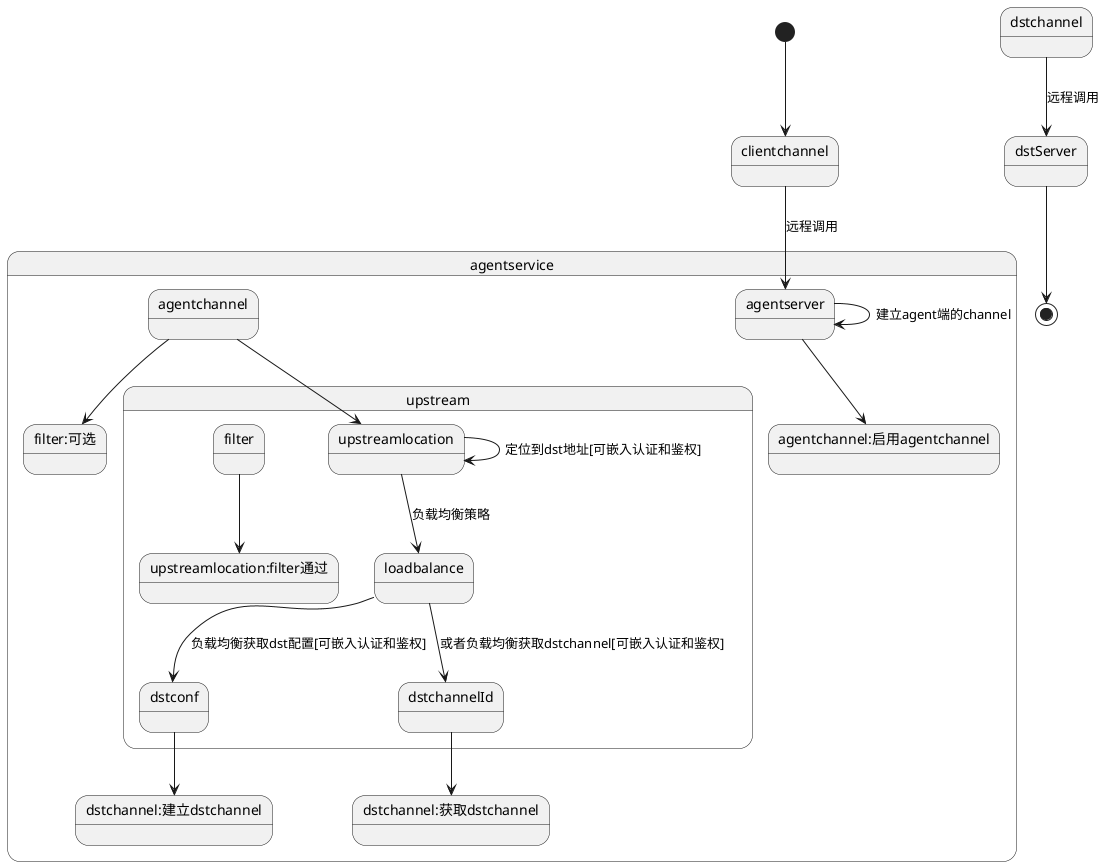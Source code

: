 @startuml

[*] --> clientchannel
state agentservice{
    clientchannel-->agentserver :远程调用
    agentserver-->agentserver :建立agent端的channel
    agentserver --> agentchannel:启用agentchannel
    agentchannel --> filter:可选
    state upstream{
        agentchannel --> upstreamlocation
        filter -->upstreamlocation:filter通过
        upstreamlocation--> upstreamlocation :定位到dst地址[可嵌入认证和鉴权]
        upstreamlocation --> loadbalance :负载均衡策略
        loadbalance-->dstconf :负载均衡获取dst配置[可嵌入认证和鉴权]
        loadbalance-->dstchannelId :或者负载均衡获取dstchannel[可嵌入认证和鉴权]
    }
    dstchannelId-->dstchannel:获取dstchannel
    dstconf-->dstchannel:建立dstchannel
}
dstchannel --> dstServer :远程调用
dstServer-->[*]

@enduml